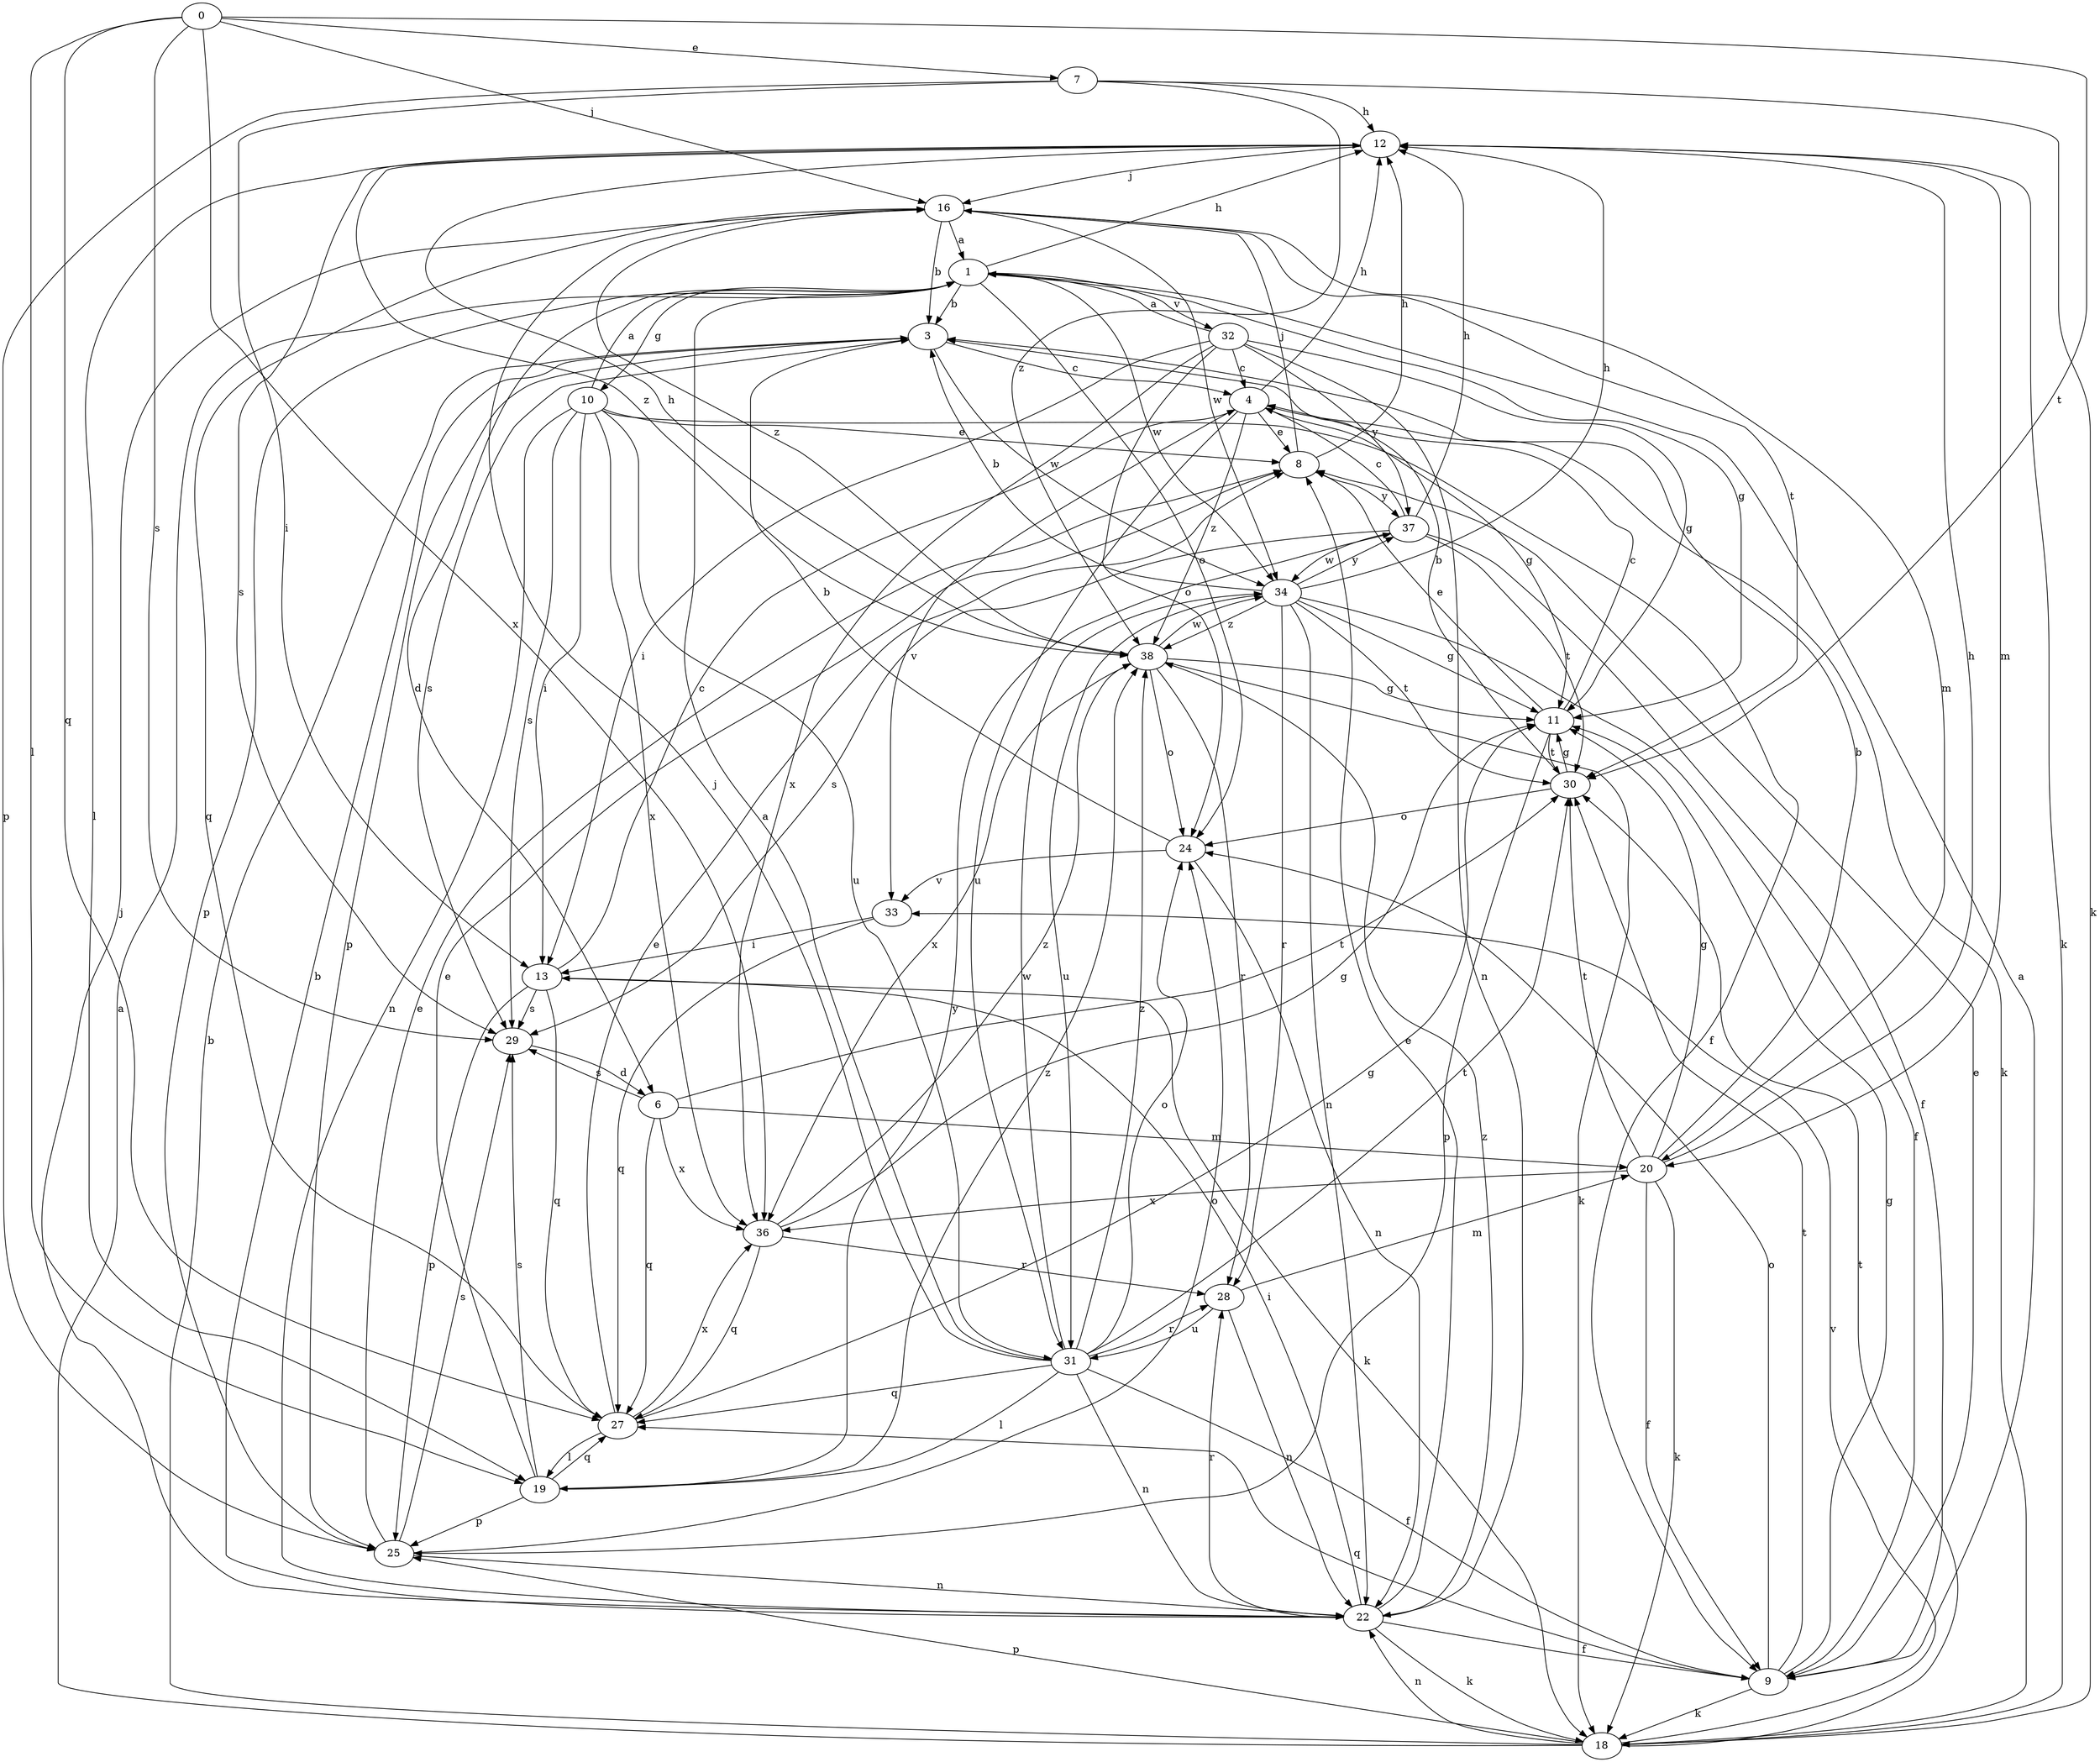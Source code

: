 strict digraph  {
0;
1;
3;
4;
6;
7;
8;
9;
10;
11;
12;
13;
16;
18;
19;
20;
22;
24;
25;
27;
28;
29;
30;
31;
32;
33;
34;
36;
37;
38;
0 -> 7  [label=e];
0 -> 16  [label=j];
0 -> 19  [label=l];
0 -> 27  [label=q];
0 -> 29  [label=s];
0 -> 30  [label=t];
0 -> 36  [label=x];
1 -> 3  [label=b];
1 -> 6  [label=d];
1 -> 10  [label=g];
1 -> 11  [label=g];
1 -> 12  [label=h];
1 -> 24  [label=o];
1 -> 25  [label=p];
1 -> 32  [label=v];
1 -> 34  [label=w];
3 -> 4  [label=c];
3 -> 25  [label=p];
3 -> 29  [label=s];
3 -> 34  [label=w];
4 -> 8  [label=e];
4 -> 11  [label=g];
4 -> 12  [label=h];
4 -> 18  [label=k];
4 -> 31  [label=u];
4 -> 33  [label=v];
4 -> 38  [label=z];
6 -> 20  [label=m];
6 -> 27  [label=q];
6 -> 29  [label=s];
6 -> 30  [label=t];
6 -> 36  [label=x];
7 -> 12  [label=h];
7 -> 13  [label=i];
7 -> 18  [label=k];
7 -> 25  [label=p];
7 -> 38  [label=z];
8 -> 12  [label=h];
8 -> 16  [label=j];
8 -> 37  [label=y];
9 -> 1  [label=a];
9 -> 8  [label=e];
9 -> 11  [label=g];
9 -> 18  [label=k];
9 -> 24  [label=o];
9 -> 27  [label=q];
9 -> 30  [label=t];
10 -> 1  [label=a];
10 -> 8  [label=e];
10 -> 9  [label=f];
10 -> 13  [label=i];
10 -> 22  [label=n];
10 -> 29  [label=s];
10 -> 31  [label=u];
10 -> 36  [label=x];
11 -> 4  [label=c];
11 -> 8  [label=e];
11 -> 25  [label=p];
11 -> 30  [label=t];
12 -> 16  [label=j];
12 -> 18  [label=k];
12 -> 19  [label=l];
12 -> 20  [label=m];
12 -> 29  [label=s];
12 -> 38  [label=z];
13 -> 4  [label=c];
13 -> 18  [label=k];
13 -> 25  [label=p];
13 -> 27  [label=q];
13 -> 29  [label=s];
16 -> 1  [label=a];
16 -> 3  [label=b];
16 -> 20  [label=m];
16 -> 27  [label=q];
16 -> 30  [label=t];
16 -> 34  [label=w];
16 -> 38  [label=z];
18 -> 1  [label=a];
18 -> 3  [label=b];
18 -> 22  [label=n];
18 -> 25  [label=p];
18 -> 30  [label=t];
18 -> 33  [label=v];
19 -> 8  [label=e];
19 -> 25  [label=p];
19 -> 27  [label=q];
19 -> 29  [label=s];
19 -> 37  [label=y];
19 -> 38  [label=z];
20 -> 3  [label=b];
20 -> 9  [label=f];
20 -> 11  [label=g];
20 -> 12  [label=h];
20 -> 18  [label=k];
20 -> 30  [label=t];
20 -> 36  [label=x];
22 -> 3  [label=b];
22 -> 8  [label=e];
22 -> 9  [label=f];
22 -> 13  [label=i];
22 -> 16  [label=j];
22 -> 18  [label=k];
22 -> 28  [label=r];
22 -> 38  [label=z];
24 -> 3  [label=b];
24 -> 22  [label=n];
24 -> 33  [label=v];
25 -> 8  [label=e];
25 -> 22  [label=n];
25 -> 24  [label=o];
25 -> 29  [label=s];
27 -> 8  [label=e];
27 -> 11  [label=g];
27 -> 19  [label=l];
27 -> 36  [label=x];
28 -> 20  [label=m];
28 -> 22  [label=n];
28 -> 31  [label=u];
29 -> 6  [label=d];
30 -> 3  [label=b];
30 -> 11  [label=g];
30 -> 24  [label=o];
31 -> 1  [label=a];
31 -> 9  [label=f];
31 -> 16  [label=j];
31 -> 19  [label=l];
31 -> 22  [label=n];
31 -> 24  [label=o];
31 -> 27  [label=q];
31 -> 28  [label=r];
31 -> 30  [label=t];
31 -> 34  [label=w];
31 -> 38  [label=z];
32 -> 1  [label=a];
32 -> 4  [label=c];
32 -> 11  [label=g];
32 -> 13  [label=i];
32 -> 22  [label=n];
32 -> 24  [label=o];
32 -> 36  [label=x];
32 -> 37  [label=y];
33 -> 13  [label=i];
33 -> 27  [label=q];
34 -> 3  [label=b];
34 -> 9  [label=f];
34 -> 11  [label=g];
34 -> 12  [label=h];
34 -> 22  [label=n];
34 -> 28  [label=r];
34 -> 30  [label=t];
34 -> 31  [label=u];
34 -> 37  [label=y];
34 -> 38  [label=z];
36 -> 11  [label=g];
36 -> 27  [label=q];
36 -> 28  [label=r];
36 -> 38  [label=z];
37 -> 4  [label=c];
37 -> 9  [label=f];
37 -> 12  [label=h];
37 -> 29  [label=s];
37 -> 30  [label=t];
37 -> 34  [label=w];
38 -> 11  [label=g];
38 -> 12  [label=h];
38 -> 18  [label=k];
38 -> 24  [label=o];
38 -> 28  [label=r];
38 -> 34  [label=w];
38 -> 36  [label=x];
}
